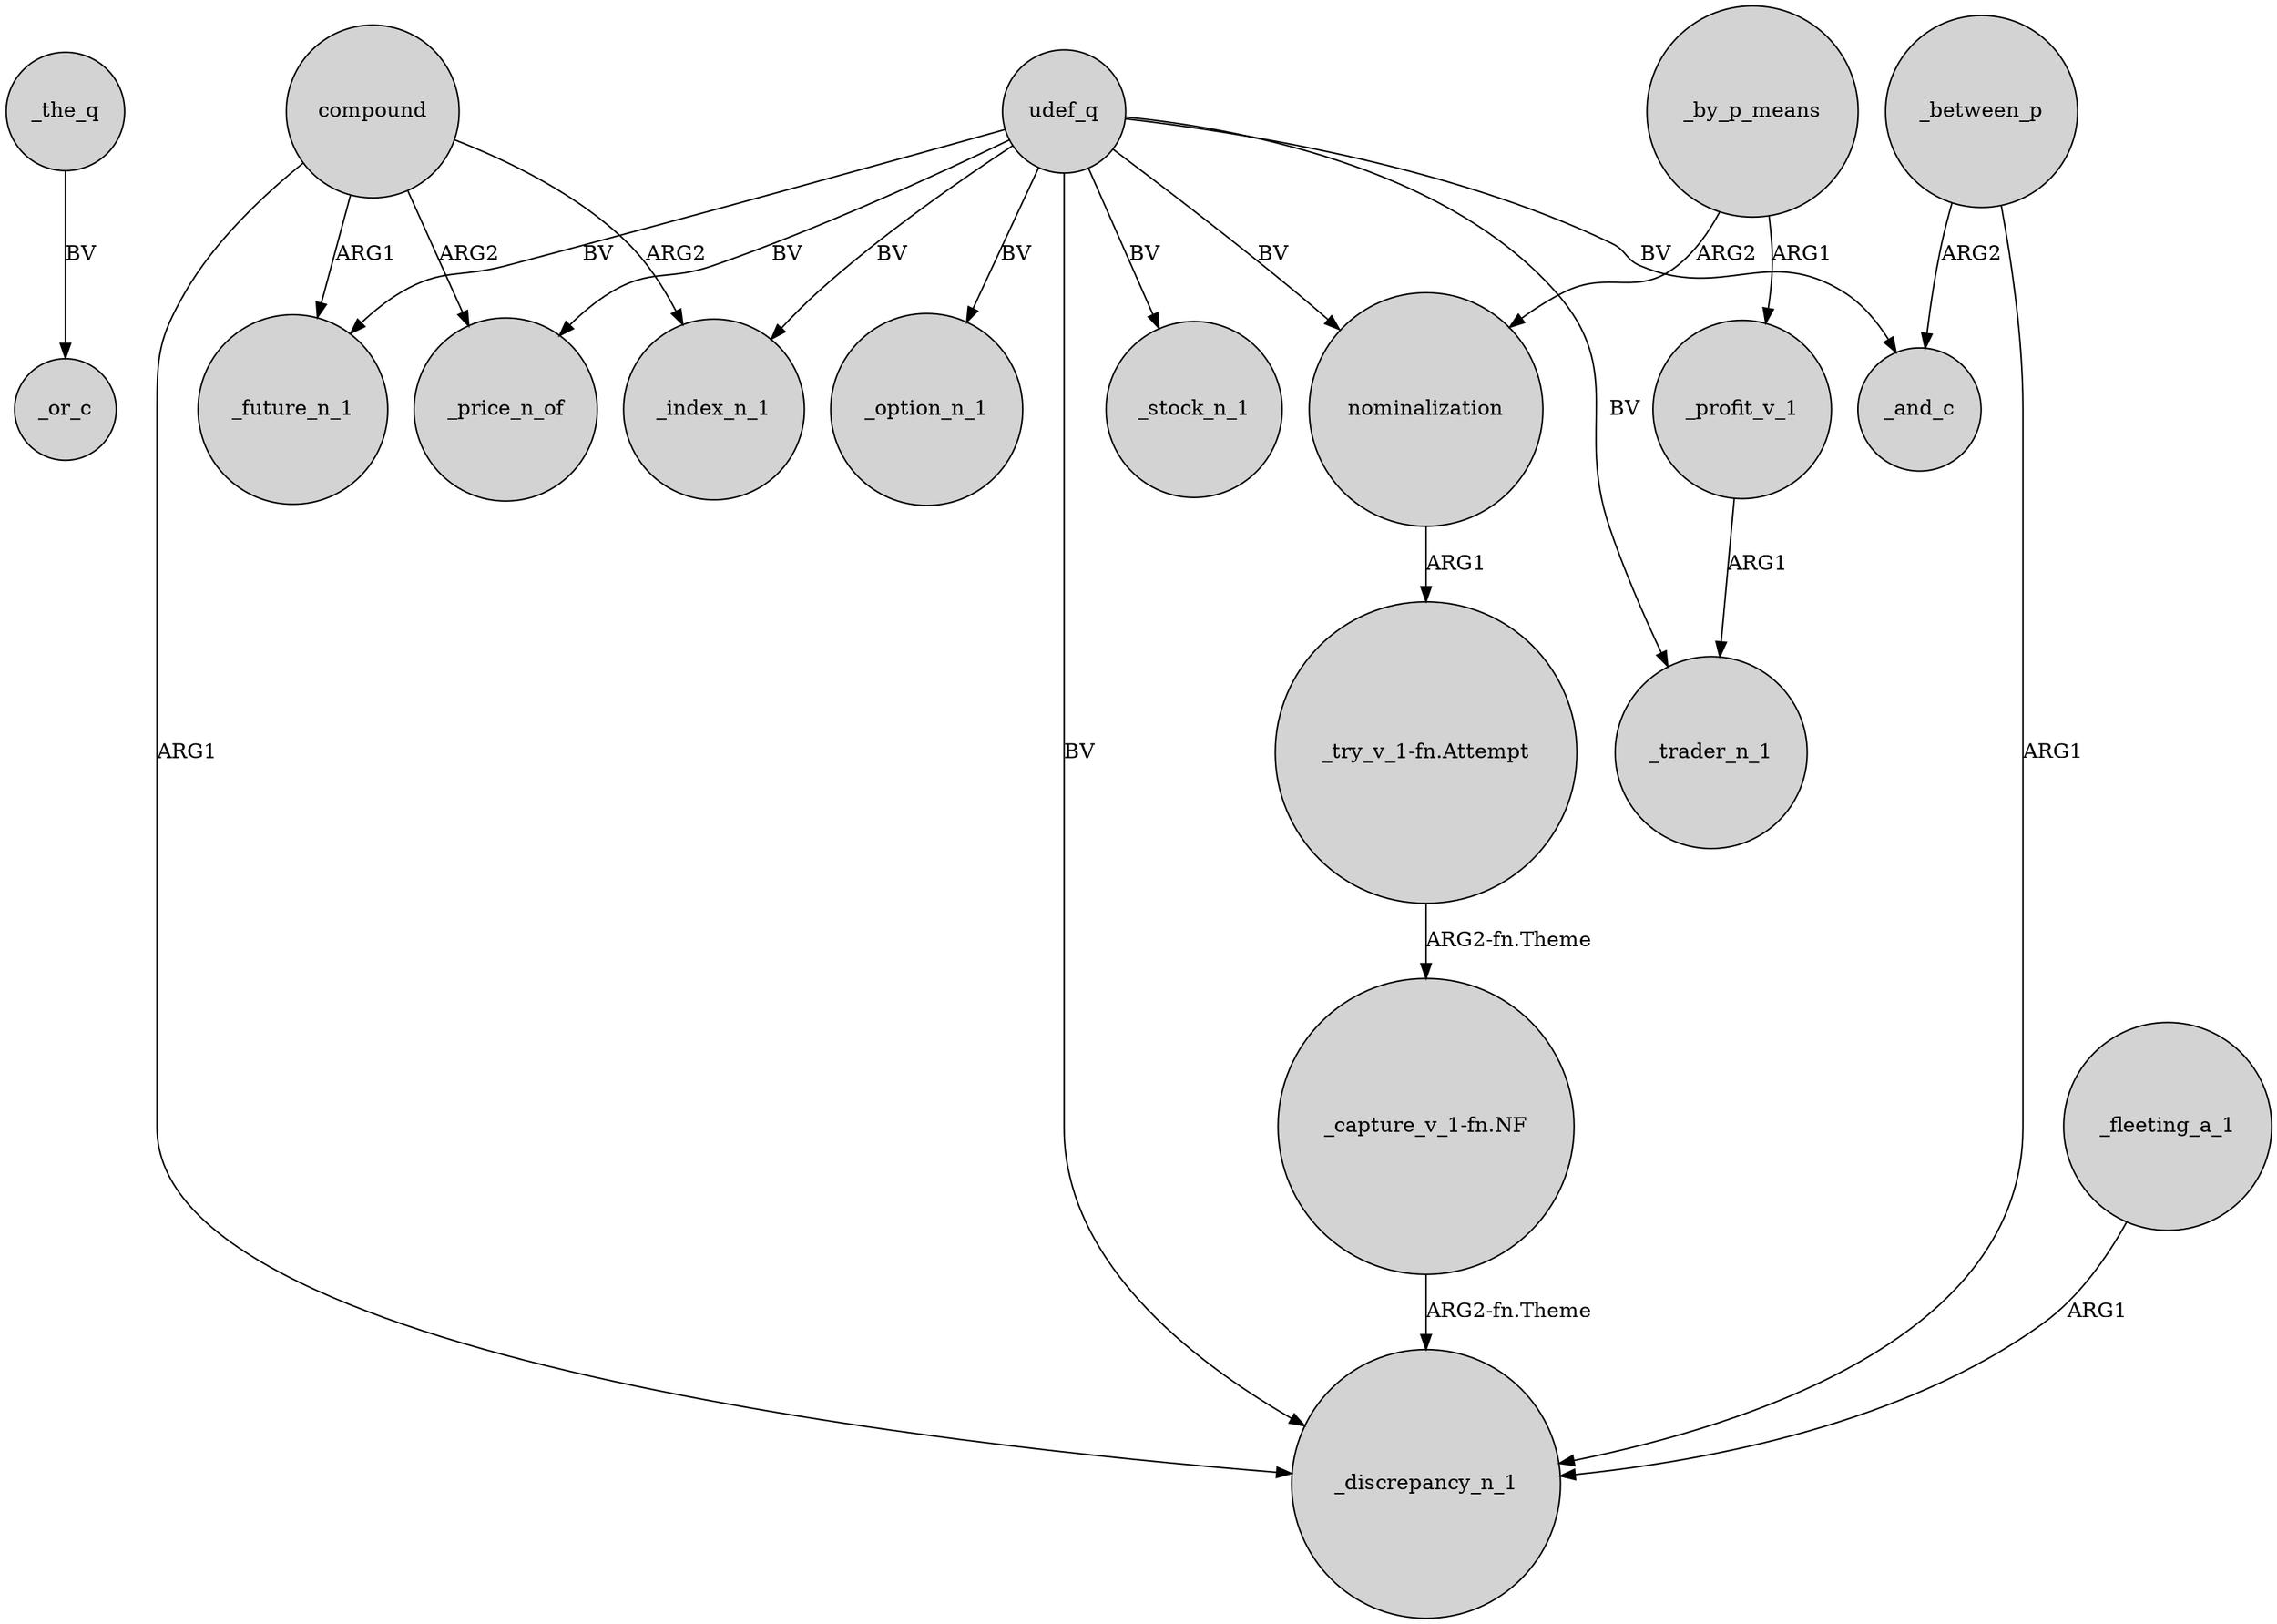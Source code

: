 digraph {
	node [shape=circle style=filled]
	_the_q -> _or_c [label=BV]
	compound -> _price_n_of [label=ARG2]
	_by_p_means -> nominalization [label=ARG2]
	udef_q -> _price_n_of [label=BV]
	compound -> _future_n_1 [label=ARG1]
	compound -> _index_n_1 [label=ARG2]
	udef_q -> _option_n_1 [label=BV]
	udef_q -> _trader_n_1 [label=BV]
	"_capture_v_1-fn.NF" -> _discrepancy_n_1 [label="ARG2-fn.Theme"]
	udef_q -> _discrepancy_n_1 [label=BV]
	_profit_v_1 -> _trader_n_1 [label=ARG1]
	udef_q -> _index_n_1 [label=BV]
	_between_p -> _discrepancy_n_1 [label=ARG1]
	udef_q -> _stock_n_1 [label=BV]
	_fleeting_a_1 -> _discrepancy_n_1 [label=ARG1]
	_between_p -> _and_c [label=ARG2]
	udef_q -> _future_n_1 [label=BV]
	"_try_v_1-fn.Attempt" -> "_capture_v_1-fn.NF" [label="ARG2-fn.Theme"]
	udef_q -> nominalization [label=BV]
	nominalization -> "_try_v_1-fn.Attempt" [label=ARG1]
	udef_q -> _and_c [label=BV]
	compound -> _discrepancy_n_1 [label=ARG1]
	_by_p_means -> _profit_v_1 [label=ARG1]
}
